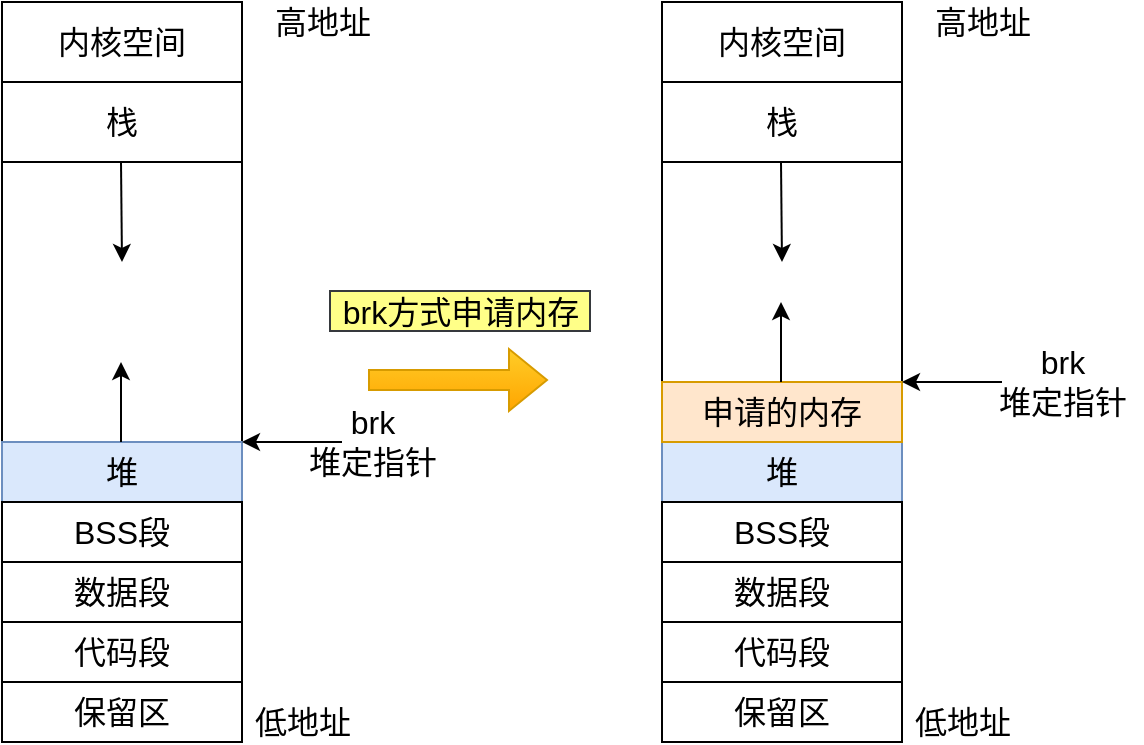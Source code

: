 <mxfile version="17.1.3" type="github">
  <diagram id="jR-d-_wtExUAgy8FeGlE" name="Page-1">
    <mxGraphModel dx="732" dy="641" grid="1" gridSize="10" guides="1" tooltips="1" connect="1" arrows="1" fold="1" page="1" pageScale="1" pageWidth="827" pageHeight="1169" math="0" shadow="0">
      <root>
        <mxCell id="0" />
        <mxCell id="1" parent="0" />
        <mxCell id="BpmnqjX1Qs7PhwQViIr7-1" value="栈" style="rounded=0;whiteSpace=wrap;html=1;fontSize=16;" vertex="1" parent="1">
          <mxGeometry x="120" y="120" width="120" height="40" as="geometry" />
        </mxCell>
        <mxCell id="BpmnqjX1Qs7PhwQViIr7-2" value="" style="rounded=0;whiteSpace=wrap;html=1;fontSize=16;" vertex="1" parent="1">
          <mxGeometry x="120" y="160" width="120" height="140" as="geometry" />
        </mxCell>
        <mxCell id="BpmnqjX1Qs7PhwQViIr7-6" value="堆" style="rounded=0;whiteSpace=wrap;html=1;fontSize=16;fillColor=#dae8fc;strokeColor=#6c8ebf;" vertex="1" parent="1">
          <mxGeometry x="120" y="300" width="120" height="30" as="geometry" />
        </mxCell>
        <mxCell id="BpmnqjX1Qs7PhwQViIr7-7" value="BSS段" style="rounded=0;whiteSpace=wrap;html=1;fontSize=16;" vertex="1" parent="1">
          <mxGeometry x="120" y="330" width="120" height="30" as="geometry" />
        </mxCell>
        <mxCell id="BpmnqjX1Qs7PhwQViIr7-8" value="内核空间" style="rounded=0;whiteSpace=wrap;html=1;fontSize=16;" vertex="1" parent="1">
          <mxGeometry x="120" y="80" width="120" height="40" as="geometry" />
        </mxCell>
        <mxCell id="BpmnqjX1Qs7PhwQViIr7-9" value="数据段" style="rounded=0;whiteSpace=wrap;html=1;fontSize=16;" vertex="1" parent="1">
          <mxGeometry x="120" y="360" width="120" height="30" as="geometry" />
        </mxCell>
        <mxCell id="BpmnqjX1Qs7PhwQViIr7-10" value="代码段" style="rounded=0;whiteSpace=wrap;html=1;fontSize=16;" vertex="1" parent="1">
          <mxGeometry x="120" y="390" width="120" height="30" as="geometry" />
        </mxCell>
        <mxCell id="BpmnqjX1Qs7PhwQViIr7-11" value="保留区" style="rounded=0;whiteSpace=wrap;html=1;fontSize=16;" vertex="1" parent="1">
          <mxGeometry x="120" y="420" width="120" height="30" as="geometry" />
        </mxCell>
        <mxCell id="BpmnqjX1Qs7PhwQViIr7-12" value="" style="endArrow=classic;html=1;rounded=0;fontSize=16;" edge="1" parent="1">
          <mxGeometry width="50" height="50" relative="1" as="geometry">
            <mxPoint x="179.5" y="160" as="sourcePoint" />
            <mxPoint x="180" y="210" as="targetPoint" />
          </mxGeometry>
        </mxCell>
        <mxCell id="BpmnqjX1Qs7PhwQViIr7-13" value="" style="endArrow=classic;html=1;rounded=0;fontSize=16;" edge="1" parent="1">
          <mxGeometry width="50" height="50" relative="1" as="geometry">
            <mxPoint x="179.5" y="300" as="sourcePoint" />
            <mxPoint x="179.5" y="260" as="targetPoint" />
          </mxGeometry>
        </mxCell>
        <mxCell id="BpmnqjX1Qs7PhwQViIr7-14" value="" style="endArrow=classic;html=1;rounded=0;entryX=1;entryY=0;entryDx=0;entryDy=0;fontSize=16;" edge="1" parent="1">
          <mxGeometry width="50" height="50" relative="1" as="geometry">
            <mxPoint x="290" y="300" as="sourcePoint" />
            <mxPoint x="240" y="300" as="targetPoint" />
          </mxGeometry>
        </mxCell>
        <mxCell id="BpmnqjX1Qs7PhwQViIr7-15" value="brk&lt;br&gt;堆定指针" style="text;html=1;align=center;verticalAlign=middle;resizable=0;points=[];autosize=1;strokeColor=none;fillColor=none;fontSize=16;" vertex="1" parent="1">
          <mxGeometry x="265" y="280" width="80" height="40" as="geometry" />
        </mxCell>
        <mxCell id="BpmnqjX1Qs7PhwQViIr7-16" value="高地址" style="text;html=1;align=center;verticalAlign=middle;resizable=0;points=[];autosize=1;strokeColor=none;fillColor=none;fontSize=16;" vertex="1" parent="1">
          <mxGeometry x="250" y="80" width="60" height="20" as="geometry" />
        </mxCell>
        <mxCell id="BpmnqjX1Qs7PhwQViIr7-17" value="低地址" style="text;html=1;align=center;verticalAlign=middle;resizable=0;points=[];autosize=1;strokeColor=none;fillColor=none;fontSize=16;" vertex="1" parent="1">
          <mxGeometry x="240" y="430" width="60" height="20" as="geometry" />
        </mxCell>
        <mxCell id="BpmnqjX1Qs7PhwQViIr7-18" value="栈" style="rounded=0;whiteSpace=wrap;html=1;fontSize=16;" vertex="1" parent="1">
          <mxGeometry x="450" y="120" width="120" height="40" as="geometry" />
        </mxCell>
        <mxCell id="BpmnqjX1Qs7PhwQViIr7-19" value="" style="rounded=0;whiteSpace=wrap;html=1;fontSize=16;" vertex="1" parent="1">
          <mxGeometry x="450" y="160" width="120" height="140" as="geometry" />
        </mxCell>
        <mxCell id="BpmnqjX1Qs7PhwQViIr7-22" value="堆" style="rounded=0;whiteSpace=wrap;html=1;fontSize=16;fillColor=#dae8fc;strokeColor=#6c8ebf;" vertex="1" parent="1">
          <mxGeometry x="450" y="300" width="120" height="30" as="geometry" />
        </mxCell>
        <mxCell id="BpmnqjX1Qs7PhwQViIr7-23" value="BSS段" style="rounded=0;whiteSpace=wrap;html=1;fontSize=16;" vertex="1" parent="1">
          <mxGeometry x="450" y="330" width="120" height="30" as="geometry" />
        </mxCell>
        <mxCell id="BpmnqjX1Qs7PhwQViIr7-24" value="内核空间" style="rounded=0;whiteSpace=wrap;html=1;fontSize=16;" vertex="1" parent="1">
          <mxGeometry x="450" y="80" width="120" height="40" as="geometry" />
        </mxCell>
        <mxCell id="BpmnqjX1Qs7PhwQViIr7-25" value="数据段" style="rounded=0;whiteSpace=wrap;html=1;fontSize=16;" vertex="1" parent="1">
          <mxGeometry x="450" y="360" width="120" height="30" as="geometry" />
        </mxCell>
        <mxCell id="BpmnqjX1Qs7PhwQViIr7-26" value="代码段" style="rounded=0;whiteSpace=wrap;html=1;fontSize=16;" vertex="1" parent="1">
          <mxGeometry x="450" y="390" width="120" height="30" as="geometry" />
        </mxCell>
        <mxCell id="BpmnqjX1Qs7PhwQViIr7-27" value="保留区" style="rounded=0;whiteSpace=wrap;html=1;fontSize=16;" vertex="1" parent="1">
          <mxGeometry x="450" y="420" width="120" height="30" as="geometry" />
        </mxCell>
        <mxCell id="BpmnqjX1Qs7PhwQViIr7-28" value="" style="endArrow=classic;html=1;rounded=0;fontSize=16;" edge="1" parent="1">
          <mxGeometry width="50" height="50" relative="1" as="geometry">
            <mxPoint x="509.5" y="160" as="sourcePoint" />
            <mxPoint x="510" y="210" as="targetPoint" />
          </mxGeometry>
        </mxCell>
        <mxCell id="BpmnqjX1Qs7PhwQViIr7-29" value="" style="endArrow=classic;html=1;rounded=0;fontSize=16;exitX=0.5;exitY=0;exitDx=0;exitDy=0;" edge="1" parent="1" source="BpmnqjX1Qs7PhwQViIr7-36" target="BpmnqjX1Qs7PhwQViIr7-19">
          <mxGeometry width="50" height="50" relative="1" as="geometry">
            <mxPoint x="509.5" y="300" as="sourcePoint" />
            <mxPoint x="509.5" y="260" as="targetPoint" />
          </mxGeometry>
        </mxCell>
        <mxCell id="BpmnqjX1Qs7PhwQViIr7-32" value="高地址" style="text;html=1;align=center;verticalAlign=middle;resizable=0;points=[];autosize=1;strokeColor=none;fillColor=none;fontSize=16;" vertex="1" parent="1">
          <mxGeometry x="580" y="80" width="60" height="20" as="geometry" />
        </mxCell>
        <mxCell id="BpmnqjX1Qs7PhwQViIr7-33" value="低地址" style="text;html=1;align=center;verticalAlign=middle;resizable=0;points=[];autosize=1;strokeColor=none;fillColor=none;fontSize=16;" vertex="1" parent="1">
          <mxGeometry x="570" y="430" width="60" height="20" as="geometry" />
        </mxCell>
        <mxCell id="BpmnqjX1Qs7PhwQViIr7-34" value="" style="shape=flexArrow;endArrow=classic;html=1;rounded=0;fontSize=16;fillColor=#ffcd28;gradientColor=#ffa500;strokeColor=#d79b00;" edge="1" parent="1">
          <mxGeometry width="50" height="50" relative="1" as="geometry">
            <mxPoint x="303" y="269" as="sourcePoint" />
            <mxPoint x="393" y="269" as="targetPoint" />
          </mxGeometry>
        </mxCell>
        <mxCell id="BpmnqjX1Qs7PhwQViIr7-35" value="brk方式申请内存" style="text;html=1;align=center;verticalAlign=middle;resizable=0;points=[];autosize=1;strokeColor=#36393d;fillColor=#ffff88;fontSize=16;" vertex="1" parent="1">
          <mxGeometry x="284" y="224.5" width="130" height="20" as="geometry" />
        </mxCell>
        <mxCell id="BpmnqjX1Qs7PhwQViIr7-36" value="申请的内存" style="rounded=0;whiteSpace=wrap;html=1;fontSize=16;fillColor=#ffe6cc;strokeColor=#d79b00;" vertex="1" parent="1">
          <mxGeometry x="450" y="270" width="120" height="30" as="geometry" />
        </mxCell>
        <mxCell id="BpmnqjX1Qs7PhwQViIr7-37" value="" style="endArrow=classic;html=1;rounded=0;fontSize=16;" edge="1" parent="1">
          <mxGeometry width="50" height="50" relative="1" as="geometry">
            <mxPoint x="509.5" y="270" as="sourcePoint" />
            <mxPoint x="509.5" y="230" as="targetPoint" />
          </mxGeometry>
        </mxCell>
        <mxCell id="BpmnqjX1Qs7PhwQViIr7-38" value="" style="endArrow=classic;html=1;rounded=0;entryX=1;entryY=0;entryDx=0;entryDy=0;fontSize=16;" edge="1" parent="1">
          <mxGeometry width="50" height="50" relative="1" as="geometry">
            <mxPoint x="620" y="270" as="sourcePoint" />
            <mxPoint x="570" y="270" as="targetPoint" />
          </mxGeometry>
        </mxCell>
        <mxCell id="BpmnqjX1Qs7PhwQViIr7-39" value="brk&lt;br&gt;堆定指针" style="text;html=1;align=center;verticalAlign=middle;resizable=0;points=[];autosize=1;strokeColor=none;fillColor=none;fontSize=16;" vertex="1" parent="1">
          <mxGeometry x="610" y="250" width="80" height="40" as="geometry" />
        </mxCell>
      </root>
    </mxGraphModel>
  </diagram>
</mxfile>
